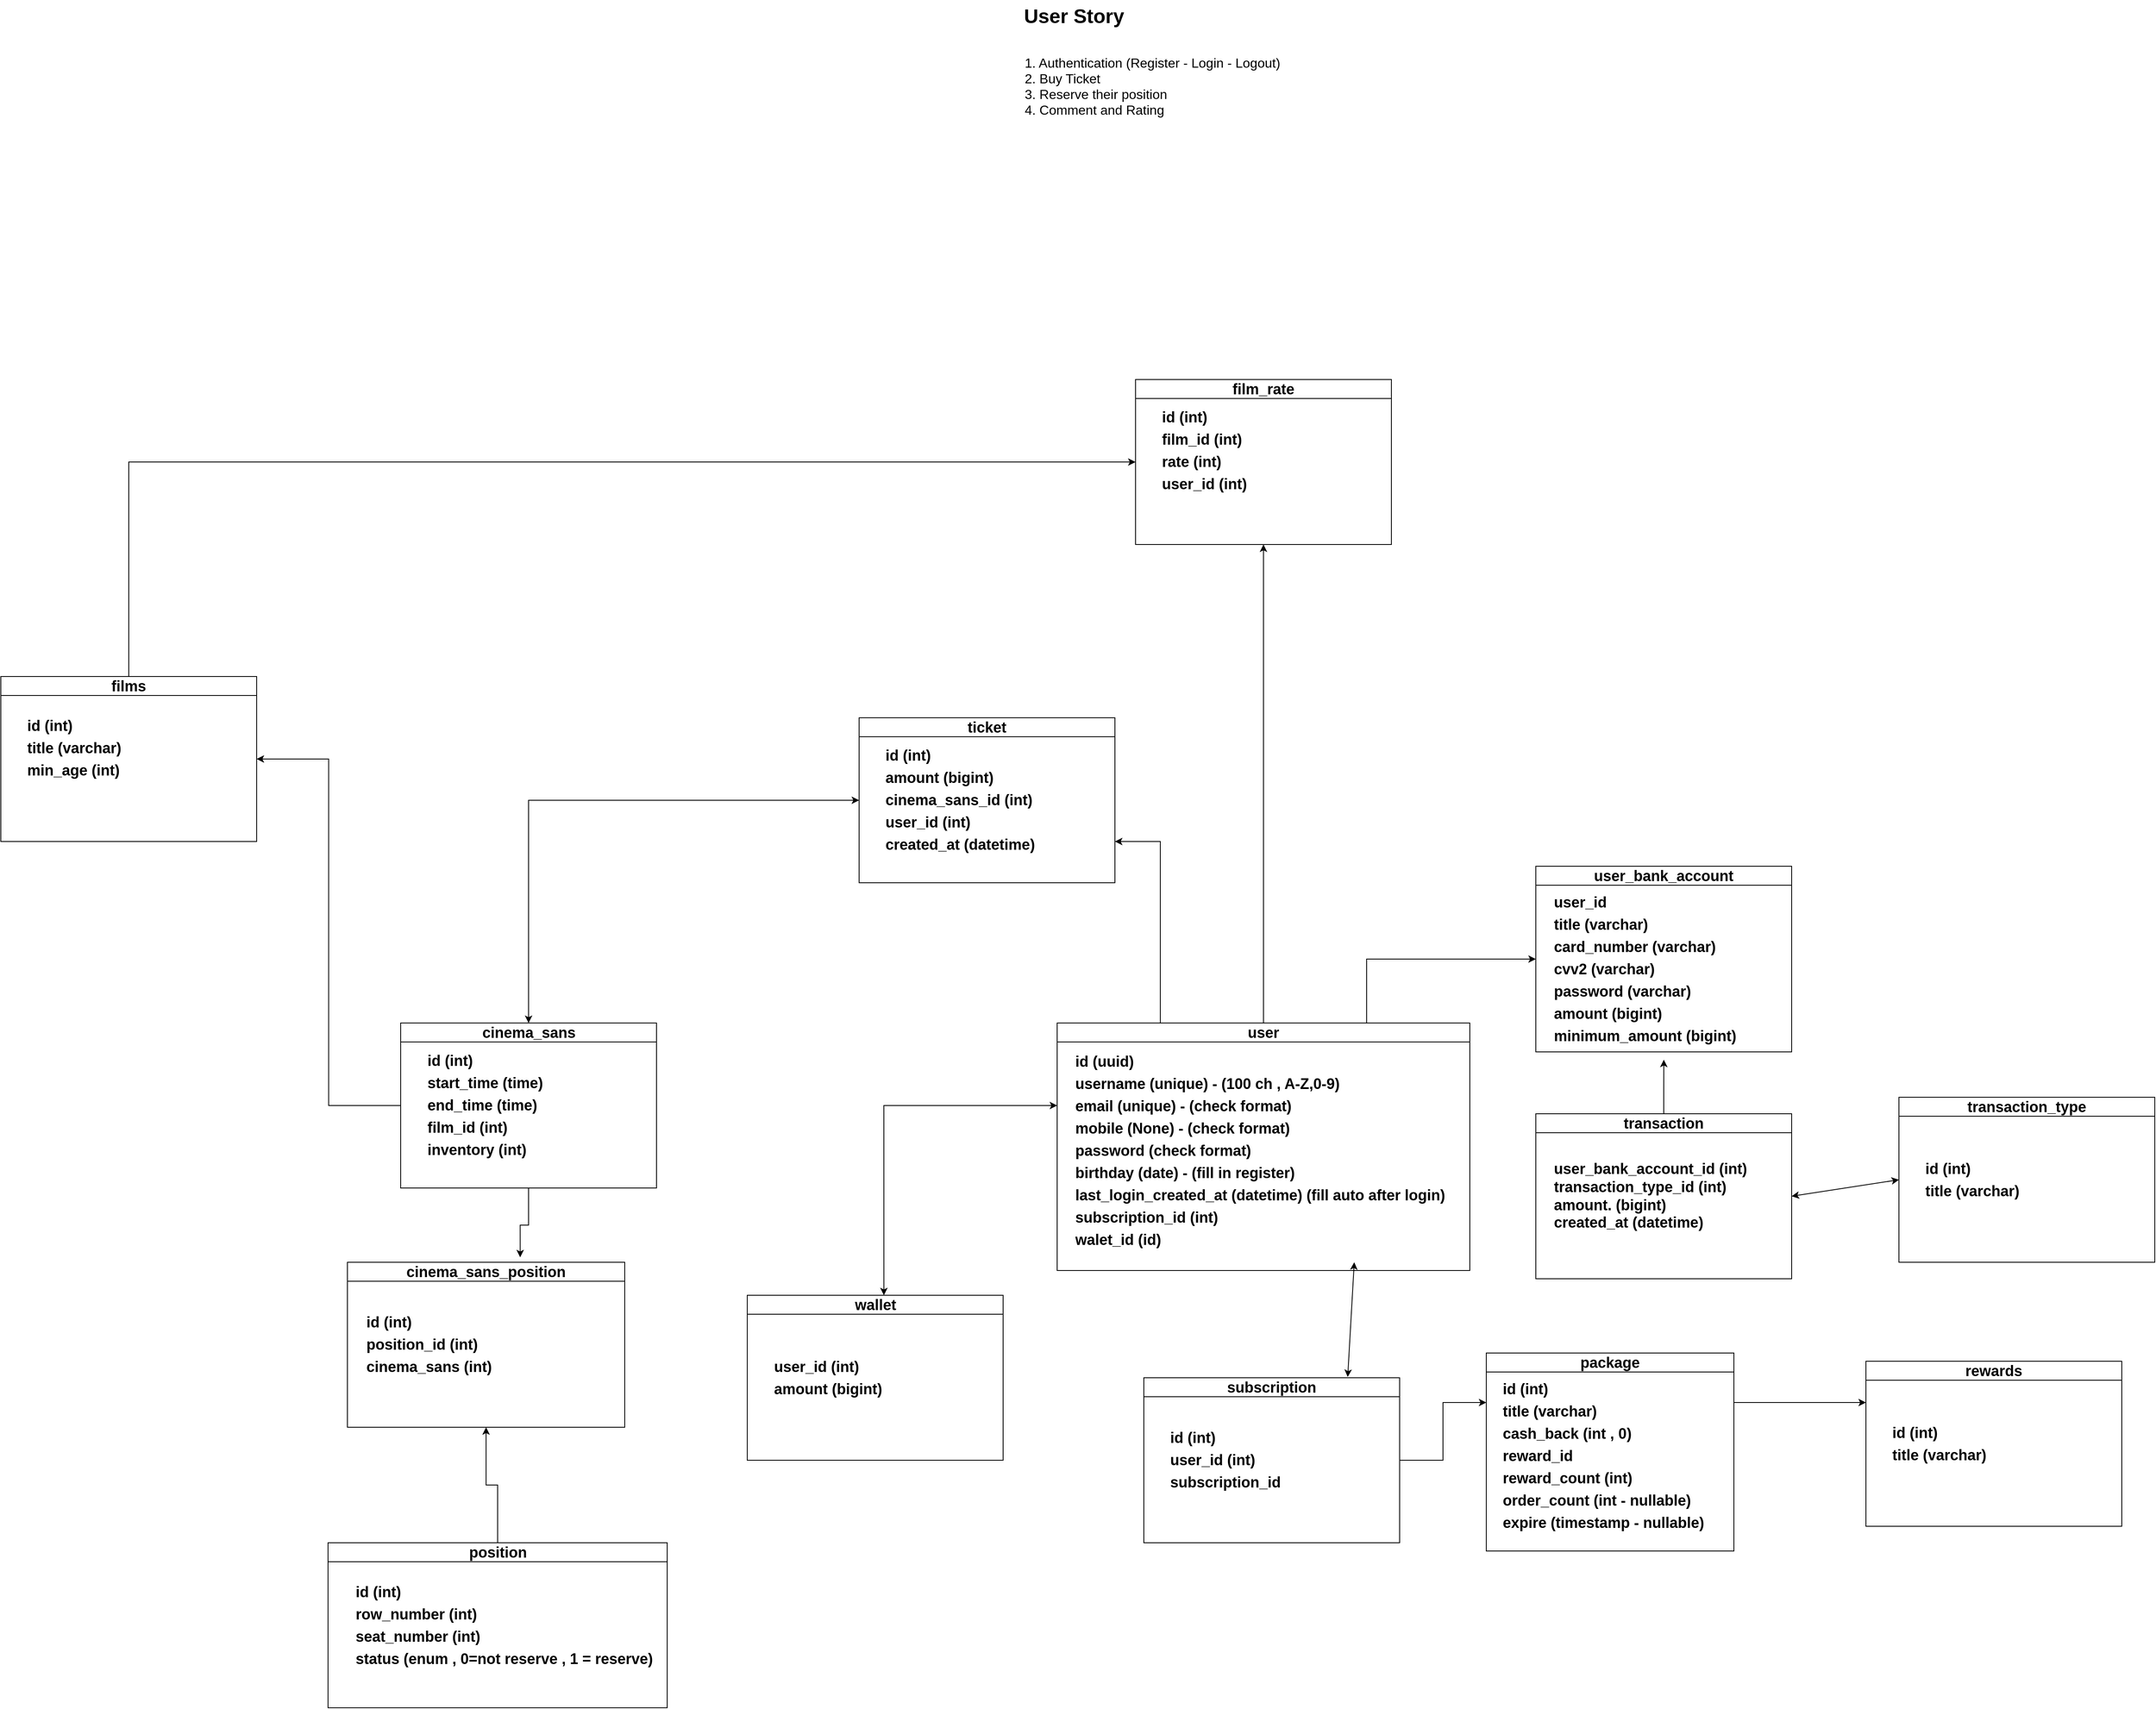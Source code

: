 <mxfile version="23.0.2" type="github">
  <diagram name="Page-1" id="5Sw0mt2Ui1cbXPdswmmH">
    <mxGraphModel dx="3752" dy="2300" grid="1" gridSize="10" guides="1" tooltips="1" connect="1" arrows="1" fold="1" page="1" pageScale="1" pageWidth="850" pageHeight="1100" math="0" shadow="0">
      <root>
        <mxCell id="0" />
        <mxCell id="1" parent="0" />
        <mxCell id="2Hf9jMkPBdYzEBg5ywoU-2" value="&lt;font style=&quot;font-size: 24px;&quot;&gt;&lt;b&gt;User Story&lt;/b&gt;&lt;/font&gt;" style="text;html=1;align=center;verticalAlign=middle;resizable=0;points=[];autosize=1;strokeColor=none;fillColor=none;" vertex="1" parent="1">
          <mxGeometry x="-40" y="-660" width="140" height="40" as="geometry" />
        </mxCell>
        <mxCell id="2Hf9jMkPBdYzEBg5ywoU-3" value="&lt;div style=&quot;text-align: left;&quot;&gt;&lt;span style=&quot;font-size: 16px;&quot;&gt;&lt;br&gt;&lt;/span&gt;&lt;/div&gt;&lt;font style=&quot;font-size: 16px;&quot;&gt;&lt;div style=&quot;text-align: left;&quot;&gt;&lt;span style=&quot;background-color: initial;&quot;&gt;1. Authentication (Register - Login - Logout)&lt;/span&gt;&lt;/div&gt;&lt;div style=&quot;text-align: left;&quot;&gt;&lt;span style=&quot;background-color: initial;&quot;&gt;2. Buy Ticket&lt;/span&gt;&lt;/div&gt;&lt;div style=&quot;text-align: left;&quot;&gt;3. Reserve their position&lt;span style=&quot;background-color: initial;&quot;&gt;&lt;br&gt;&lt;/span&gt;&lt;/div&gt;&lt;div style=&quot;text-align: left;&quot;&gt;4. Comment and Rating&lt;/div&gt;&lt;/font&gt;" style="text;html=1;align=center;verticalAlign=middle;resizable=0;points=[];autosize=1;strokeColor=none;fillColor=none;" vertex="1" parent="1">
          <mxGeometry x="-40" y="-620" width="330" height="110" as="geometry" />
        </mxCell>
        <mxCell id="2Hf9jMkPBdYzEBg5ywoU-5" value="&lt;span style=&quot;font-size: 16px;&quot;&gt;&lt;br&gt;&lt;/span&gt;" style="text;html=1;align=left;verticalAlign=middle;resizable=0;points=[];autosize=1;strokeColor=none;fillColor=none;" vertex="1" parent="1">
          <mxGeometry x="60" y="190" width="20" height="30" as="geometry" />
        </mxCell>
        <mxCell id="2Hf9jMkPBdYzEBg5ywoU-36" style="edgeStyle=orthogonalEdgeStyle;rounded=0;orthogonalLoop=1;jettySize=auto;html=1;exitX=0.75;exitY=0;exitDx=0;exitDy=0;entryX=0;entryY=0.5;entryDx=0;entryDy=0;" edge="1" parent="1" source="2Hf9jMkPBdYzEBg5ywoU-10" target="2Hf9jMkPBdYzEBg5ywoU-12">
          <mxGeometry relative="1" as="geometry" />
        </mxCell>
        <mxCell id="2Hf9jMkPBdYzEBg5ywoU-83" style="edgeStyle=orthogonalEdgeStyle;rounded=0;orthogonalLoop=1;jettySize=auto;html=1;exitX=0.25;exitY=0;exitDx=0;exitDy=0;entryX=1;entryY=0.75;entryDx=0;entryDy=0;shadow=0;" edge="1" parent="1" source="2Hf9jMkPBdYzEBg5ywoU-10" target="2Hf9jMkPBdYzEBg5ywoU-49">
          <mxGeometry relative="1" as="geometry" />
        </mxCell>
        <mxCell id="2Hf9jMkPBdYzEBg5ywoU-90" style="edgeStyle=orthogonalEdgeStyle;rounded=0;orthogonalLoop=1;jettySize=auto;html=1;exitX=0.5;exitY=0;exitDx=0;exitDy=0;entryX=0.5;entryY=1;entryDx=0;entryDy=0;" edge="1" parent="1" source="2Hf9jMkPBdYzEBg5ywoU-10" target="2Hf9jMkPBdYzEBg5ywoU-85">
          <mxGeometry relative="1" as="geometry" />
        </mxCell>
        <mxCell id="2Hf9jMkPBdYzEBg5ywoU-10" value="&lt;h2&gt;user&lt;/h2&gt;" style="swimlane;whiteSpace=wrap;html=1;" vertex="1" parent="1">
          <mxGeometry x="10" y="580" width="500" height="300" as="geometry" />
        </mxCell>
        <mxCell id="2Hf9jMkPBdYzEBg5ywoU-8" value="&lt;h2 style=&quot;border-color: var(--border-color); line-height: 150%;&quot;&gt;id (uuid)&lt;br&gt;username (unique) - (100 ch , A-Z,0-9)&lt;br&gt;email (unique) - (check format)&lt;br&gt;mobile (None) - (check format)&lt;br&gt;password (check format)&lt;br&gt;birthday (date) - (fill in register)&lt;br&gt;last_login_created_at (datetime) (fill auto after login)&amp;nbsp;&lt;br&gt;subscription_id (int)&lt;br&gt;walet_id (id)&lt;/h2&gt;" style="text;html=1;align=left;verticalAlign=middle;resizable=0;points=[];autosize=1;strokeColor=none;fillColor=none;" vertex="1" parent="2Hf9jMkPBdYzEBg5ywoU-10">
          <mxGeometry x="20" y="10" width="480" height="290" as="geometry" />
        </mxCell>
        <mxCell id="2Hf9jMkPBdYzEBg5ywoU-12" value="&lt;h2&gt;user_bank_account&lt;/h2&gt;" style="swimlane;whiteSpace=wrap;html=1;" vertex="1" parent="1">
          <mxGeometry x="590" y="390" width="310" height="225" as="geometry" />
        </mxCell>
        <mxCell id="2Hf9jMkPBdYzEBg5ywoU-13" value="&lt;h2 style=&quot;line-height: 150%;&quot;&gt;user_id&amp;nbsp;&lt;br&gt;title (varchar)&lt;br&gt;card_number (varchar)&lt;br&gt;cvv2 (varchar)&lt;br&gt;password (varchar)&lt;br&gt;amount (bigint)&lt;br&gt;minimum_amount (bigint)&lt;/h2&gt;" style="text;html=1;align=left;verticalAlign=middle;resizable=0;points=[];autosize=1;strokeColor=none;fillColor=none;" vertex="1" parent="2Hf9jMkPBdYzEBg5ywoU-12">
          <mxGeometry x="20" y="10" width="240" height="230" as="geometry" />
        </mxCell>
        <mxCell id="2Hf9jMkPBdYzEBg5ywoU-76" style="edgeStyle=orthogonalEdgeStyle;rounded=0;orthogonalLoop=1;jettySize=auto;html=1;exitX=1;exitY=0.5;exitDx=0;exitDy=0;entryX=0;entryY=0.25;entryDx=0;entryDy=0;" edge="1" parent="1" source="2Hf9jMkPBdYzEBg5ywoU-39" target="2Hf9jMkPBdYzEBg5ywoU-51">
          <mxGeometry relative="1" as="geometry" />
        </mxCell>
        <mxCell id="2Hf9jMkPBdYzEBg5ywoU-39" value="&lt;h2&gt;subscription&lt;/h2&gt;" style="swimlane;whiteSpace=wrap;html=1;" vertex="1" parent="1">
          <mxGeometry x="115" y="1010" width="310" height="200" as="geometry" />
        </mxCell>
        <mxCell id="2Hf9jMkPBdYzEBg5ywoU-40" value="&lt;h2 style=&quot;line-height: 150%;&quot;&gt;id (int)&lt;br&gt;user_id (int)&lt;br&gt;subscription_id&lt;/h2&gt;" style="text;html=1;align=left;verticalAlign=middle;resizable=0;points=[];autosize=1;strokeColor=none;fillColor=none;" vertex="1" parent="2Hf9jMkPBdYzEBg5ywoU-39">
          <mxGeometry x="30" y="40" width="160" height="120" as="geometry" />
        </mxCell>
        <mxCell id="2Hf9jMkPBdYzEBg5ywoU-41" value="&lt;h2&gt;wallet&lt;/h2&gt;" style="swimlane;whiteSpace=wrap;html=1;" vertex="1" parent="1">
          <mxGeometry x="-365.5" y="910" width="310" height="200" as="geometry" />
        </mxCell>
        <mxCell id="2Hf9jMkPBdYzEBg5ywoU-42" value="&lt;h2 style=&quot;line-height: 150%;&quot;&gt;user_id (int)&lt;br&gt;amount (bigint)&lt;br&gt;&lt;/h2&gt;" style="text;html=1;align=left;verticalAlign=middle;resizable=0;points=[];autosize=1;strokeColor=none;fillColor=none;" vertex="1" parent="2Hf9jMkPBdYzEBg5ywoU-41">
          <mxGeometry x="30" y="50" width="150" height="100" as="geometry" />
        </mxCell>
        <mxCell id="2Hf9jMkPBdYzEBg5ywoU-77" style="edgeStyle=orthogonalEdgeStyle;rounded=0;orthogonalLoop=1;jettySize=auto;html=1;exitX=0;exitY=0.5;exitDx=0;exitDy=0;entryX=1;entryY=0.5;entryDx=0;entryDy=0;" edge="1" parent="1" source="2Hf9jMkPBdYzEBg5ywoU-43" target="2Hf9jMkPBdYzEBg5ywoU-45">
          <mxGeometry relative="1" as="geometry" />
        </mxCell>
        <mxCell id="2Hf9jMkPBdYzEBg5ywoU-84" style="edgeStyle=orthogonalEdgeStyle;rounded=0;orthogonalLoop=1;jettySize=auto;html=1;exitX=0.5;exitY=0;exitDx=0;exitDy=0;entryX=0;entryY=0.5;entryDx=0;entryDy=0;startArrow=classic;startFill=1;" edge="1" parent="1" source="2Hf9jMkPBdYzEBg5ywoU-43" target="2Hf9jMkPBdYzEBg5ywoU-49">
          <mxGeometry relative="1" as="geometry" />
        </mxCell>
        <mxCell id="2Hf9jMkPBdYzEBg5ywoU-43" value="&lt;h2&gt;cinema_sans&lt;/h2&gt;" style="swimlane;whiteSpace=wrap;html=1;" vertex="1" parent="1">
          <mxGeometry x="-785.5" y="580" width="310" height="200" as="geometry" />
        </mxCell>
        <mxCell id="2Hf9jMkPBdYzEBg5ywoU-44" value="&lt;h2 style=&quot;line-height: 150%;&quot;&gt;id (int)&lt;br&gt;start_time (time)&lt;br&gt;end_time (time)&lt;br&gt;film_id (int)&lt;br&gt;inventory (int)&lt;/h2&gt;" style="text;html=1;align=left;verticalAlign=middle;resizable=0;points=[];autosize=1;strokeColor=none;fillColor=none;" vertex="1" parent="2Hf9jMkPBdYzEBg5ywoU-43">
          <mxGeometry x="30" y="10" width="160" height="180" as="geometry" />
        </mxCell>
        <mxCell id="2Hf9jMkPBdYzEBg5ywoU-88" style="edgeStyle=orthogonalEdgeStyle;rounded=0;orthogonalLoop=1;jettySize=auto;html=1;exitX=0.5;exitY=0;exitDx=0;exitDy=0;entryX=0;entryY=0.5;entryDx=0;entryDy=0;" edge="1" parent="1" source="2Hf9jMkPBdYzEBg5ywoU-45" target="2Hf9jMkPBdYzEBg5ywoU-85">
          <mxGeometry relative="1" as="geometry" />
        </mxCell>
        <mxCell id="2Hf9jMkPBdYzEBg5ywoU-45" value="&lt;h2&gt;films&lt;/h2&gt;" style="swimlane;whiteSpace=wrap;html=1;" vertex="1" parent="1">
          <mxGeometry x="-1270" y="160" width="310" height="200" as="geometry" />
        </mxCell>
        <mxCell id="2Hf9jMkPBdYzEBg5ywoU-46" value="&lt;h2 style=&quot;line-height: 150%;&quot;&gt;id (int)&lt;br&gt;title (varchar)&lt;br&gt;min_age (int)&lt;br&gt;&lt;br&gt;&lt;/h2&gt;" style="text;html=1;align=left;verticalAlign=middle;resizable=0;points=[];autosize=1;strokeColor=none;fillColor=none;" vertex="1" parent="2Hf9jMkPBdYzEBg5ywoU-45">
          <mxGeometry x="30" y="25" width="140" height="150" as="geometry" />
        </mxCell>
        <mxCell id="2Hf9jMkPBdYzEBg5ywoU-49" value="&lt;h2&gt;ticket&lt;/h2&gt;" style="swimlane;whiteSpace=wrap;html=1;" vertex="1" parent="1">
          <mxGeometry x="-230" y="210" width="310" height="200" as="geometry" />
        </mxCell>
        <mxCell id="2Hf9jMkPBdYzEBg5ywoU-50" value="&lt;h2 style=&quot;line-height: 150%;&quot;&gt;id (int)&lt;br&gt;amount (bigint)&lt;br&gt;cinema_sans_id (int)&lt;br&gt;user_id (int)&lt;br&gt;created_at (datetime)&lt;/h2&gt;" style="text;html=1;align=left;verticalAlign=middle;resizable=0;points=[];autosize=1;strokeColor=none;fillColor=none;" vertex="1" parent="2Hf9jMkPBdYzEBg5ywoU-49">
          <mxGeometry x="30" y="10" width="200" height="180" as="geometry" />
        </mxCell>
        <mxCell id="2Hf9jMkPBdYzEBg5ywoU-62" style="edgeStyle=orthogonalEdgeStyle;rounded=0;orthogonalLoop=1;jettySize=auto;html=1;exitX=1;exitY=0.25;exitDx=0;exitDy=0;entryX=0;entryY=0.25;entryDx=0;entryDy=0;" edge="1" parent="1" source="2Hf9jMkPBdYzEBg5ywoU-51" target="2Hf9jMkPBdYzEBg5ywoU-55">
          <mxGeometry relative="1" as="geometry" />
        </mxCell>
        <mxCell id="2Hf9jMkPBdYzEBg5ywoU-51" value="&lt;h2&gt;package&lt;/h2&gt;" style="swimlane;whiteSpace=wrap;html=1;" vertex="1" parent="1">
          <mxGeometry x="530" y="980" width="300" height="240" as="geometry" />
        </mxCell>
        <mxCell id="2Hf9jMkPBdYzEBg5ywoU-52" value="&lt;h2 style=&quot;line-height: 150%;&quot;&gt;id (int)&lt;br&gt;title (varchar)&lt;br&gt;cash_back (int , 0)&lt;br&gt;reward_id&lt;br&gt;reward_count (int)&lt;br&gt;order_count (int - nullable)&lt;br&gt;expire (timestamp - nullable)&lt;/h2&gt;" style="text;html=1;align=left;verticalAlign=middle;resizable=0;points=[];autosize=1;strokeColor=none;fillColor=none;" vertex="1" parent="2Hf9jMkPBdYzEBg5ywoU-51">
          <mxGeometry x="17.5" y="10" width="270" height="230" as="geometry" />
        </mxCell>
        <mxCell id="2Hf9jMkPBdYzEBg5ywoU-80" value="" style="edgeStyle=orthogonalEdgeStyle;rounded=0;orthogonalLoop=1;jettySize=auto;html=1;" edge="1" parent="1" source="2Hf9jMkPBdYzEBg5ywoU-53" target="2Hf9jMkPBdYzEBg5ywoU-78">
          <mxGeometry relative="1" as="geometry" />
        </mxCell>
        <mxCell id="2Hf9jMkPBdYzEBg5ywoU-53" value="&lt;h2&gt;position&lt;/h2&gt;" style="swimlane;whiteSpace=wrap;html=1;" vertex="1" parent="1">
          <mxGeometry x="-873.5" y="1210" width="411" height="200" as="geometry" />
        </mxCell>
        <mxCell id="2Hf9jMkPBdYzEBg5ywoU-54" value="&lt;h2 style=&quot;line-height: 150%;&quot;&gt;id (int)&lt;br&gt;row_number (int)&lt;br&gt;seat_number (int)&lt;br&gt;status (enum , 0=not reserve , 1 = reserve)&lt;/h2&gt;" style="text;html=1;align=left;verticalAlign=middle;resizable=0;points=[];autosize=1;strokeColor=none;fillColor=none;" vertex="1" parent="2Hf9jMkPBdYzEBg5ywoU-53">
          <mxGeometry x="31" y="25" width="380" height="150" as="geometry" />
        </mxCell>
        <mxCell id="2Hf9jMkPBdYzEBg5ywoU-55" value="&lt;h2&gt;rewards&lt;/h2&gt;" style="swimlane;whiteSpace=wrap;html=1;" vertex="1" parent="1">
          <mxGeometry x="990" y="990" width="310" height="200" as="geometry" />
        </mxCell>
        <mxCell id="2Hf9jMkPBdYzEBg5ywoU-56" value="&lt;h2 style=&quot;line-height: 150%;&quot;&gt;id (int)&lt;br&gt;title (varchar)&lt;br&gt;&lt;/h2&gt;" style="text;html=1;align=left;verticalAlign=middle;resizable=0;points=[];autosize=1;strokeColor=none;fillColor=none;" vertex="1" parent="2Hf9jMkPBdYzEBg5ywoU-55">
          <mxGeometry x="30" y="50" width="140" height="100" as="geometry" />
        </mxCell>
        <mxCell id="2Hf9jMkPBdYzEBg5ywoU-63" value="&lt;h2&gt;transaction_type&lt;/h2&gt;" style="swimlane;whiteSpace=wrap;html=1;" vertex="1" parent="1">
          <mxGeometry x="1030" y="670" width="310" height="200" as="geometry" />
        </mxCell>
        <mxCell id="2Hf9jMkPBdYzEBg5ywoU-64" value="&lt;h2 style=&quot;line-height: 150%;&quot;&gt;id (int)&lt;br&gt;title (varchar)&lt;/h2&gt;" style="text;html=1;align=left;verticalAlign=middle;resizable=0;points=[];autosize=1;strokeColor=none;fillColor=none;" vertex="1" parent="2Hf9jMkPBdYzEBg5ywoU-63">
          <mxGeometry x="30" y="50" width="140" height="100" as="geometry" />
        </mxCell>
        <mxCell id="2Hf9jMkPBdYzEBg5ywoU-65" value="&lt;h2&gt;transaction&lt;/h2&gt;" style="swimlane;whiteSpace=wrap;html=1;" vertex="1" parent="1">
          <mxGeometry x="590" y="690" width="310" height="200" as="geometry" />
        </mxCell>
        <mxCell id="2Hf9jMkPBdYzEBg5ywoU-66" value="&lt;h2 style=&quot;border-color: var(--border-color);&quot;&gt;user_bank_account_id (int)&lt;br&gt;transaction_type_id (int)&lt;br&gt;amount. (bigint)&lt;br&gt;created_at (datetime)&lt;/h2&gt;" style="text;html=1;align=left;verticalAlign=middle;resizable=0;points=[];autosize=1;strokeColor=none;fillColor=none;" vertex="1" parent="2Hf9jMkPBdYzEBg5ywoU-65">
          <mxGeometry x="20" y="35" width="260" height="130" as="geometry" />
        </mxCell>
        <mxCell id="2Hf9jMkPBdYzEBg5ywoU-71" style="edgeStyle=orthogonalEdgeStyle;rounded=0;orthogonalLoop=1;jettySize=auto;html=1;exitX=0.5;exitY=0;exitDx=0;exitDy=0;entryX=0.563;entryY=0.976;entryDx=0;entryDy=0;entryPerimeter=0;" edge="1" parent="1" source="2Hf9jMkPBdYzEBg5ywoU-65" target="2Hf9jMkPBdYzEBg5ywoU-13">
          <mxGeometry relative="1" as="geometry" />
        </mxCell>
        <mxCell id="2Hf9jMkPBdYzEBg5ywoU-72" value="" style="endArrow=classic;startArrow=classic;html=1;rounded=0;exitX=0.534;exitY=0;exitDx=0;exitDy=0;exitPerimeter=0;" edge="1" parent="1" source="2Hf9jMkPBdYzEBg5ywoU-41">
          <mxGeometry width="50" height="50" relative="1" as="geometry">
            <mxPoint x="-200" y="910" as="sourcePoint" />
            <mxPoint x="10" y="680" as="targetPoint" />
            <Array as="points">
              <mxPoint x="-200" y="680" />
            </Array>
          </mxGeometry>
        </mxCell>
        <mxCell id="2Hf9jMkPBdYzEBg5ywoU-73" value="" style="endArrow=classic;startArrow=classic;html=1;rounded=0;exitX=0.797;exitY=-0.005;exitDx=0;exitDy=0;exitPerimeter=0;" edge="1" parent="1" source="2Hf9jMkPBdYzEBg5ywoU-39">
          <mxGeometry width="50" height="50" relative="1" as="geometry">
            <mxPoint x="310" y="910" as="sourcePoint" />
            <mxPoint x="370" y="870" as="targetPoint" />
          </mxGeometry>
        </mxCell>
        <mxCell id="2Hf9jMkPBdYzEBg5ywoU-74" value="" style="endArrow=classic;startArrow=classic;html=1;rounded=0;entryX=0;entryY=0.5;entryDx=0;entryDy=0;exitX=1;exitY=0.5;exitDx=0;exitDy=0;" edge="1" parent="1" source="2Hf9jMkPBdYzEBg5ywoU-65" target="2Hf9jMkPBdYzEBg5ywoU-63">
          <mxGeometry width="50" height="50" relative="1" as="geometry">
            <mxPoint x="900" y="900" as="sourcePoint" />
            <mxPoint x="950" y="850" as="targetPoint" />
          </mxGeometry>
        </mxCell>
        <mxCell id="2Hf9jMkPBdYzEBg5ywoU-78" value="&lt;h2&gt;cinema_sans_position&lt;/h2&gt;" style="swimlane;whiteSpace=wrap;html=1;" vertex="1" parent="1">
          <mxGeometry x="-850" y="870" width="336" height="200" as="geometry" />
        </mxCell>
        <mxCell id="2Hf9jMkPBdYzEBg5ywoU-79" value="&lt;h2 style=&quot;line-height: 150%;&quot;&gt;id (int)&lt;br&gt;position_id (int)&lt;br&gt;cinema_sans (int)&lt;/h2&gt;" style="text;html=1;align=left;verticalAlign=middle;resizable=0;points=[];autosize=1;strokeColor=none;fillColor=none;" vertex="1" parent="2Hf9jMkPBdYzEBg5ywoU-78">
          <mxGeometry x="21" y="40" width="180" height="120" as="geometry" />
        </mxCell>
        <mxCell id="2Hf9jMkPBdYzEBg5ywoU-81" style="edgeStyle=orthogonalEdgeStyle;rounded=0;orthogonalLoop=1;jettySize=auto;html=1;exitX=0.5;exitY=1;exitDx=0;exitDy=0;entryX=0.623;entryY=-0.03;entryDx=0;entryDy=0;entryPerimeter=0;" edge="1" parent="1" source="2Hf9jMkPBdYzEBg5ywoU-43" target="2Hf9jMkPBdYzEBg5ywoU-78">
          <mxGeometry relative="1" as="geometry" />
        </mxCell>
        <mxCell id="2Hf9jMkPBdYzEBg5ywoU-85" value="&lt;h2&gt;film_rate&lt;/h2&gt;" style="swimlane;whiteSpace=wrap;html=1;" vertex="1" parent="1">
          <mxGeometry x="105" y="-200" width="310" height="200" as="geometry" />
        </mxCell>
        <mxCell id="2Hf9jMkPBdYzEBg5ywoU-86" value="&lt;h2 style=&quot;line-height: 150%;&quot;&gt;id (int)&lt;br&gt;film_id (int)&lt;br&gt;rate (int)&lt;br&gt;user_id (int)&lt;br&gt;&lt;br&gt;&lt;/h2&gt;" style="text;html=1;align=left;verticalAlign=middle;resizable=0;points=[];autosize=1;strokeColor=none;fillColor=none;" vertex="1" parent="2Hf9jMkPBdYzEBg5ywoU-85">
          <mxGeometry x="30" y="10" width="130" height="180" as="geometry" />
        </mxCell>
      </root>
    </mxGraphModel>
  </diagram>
</mxfile>
